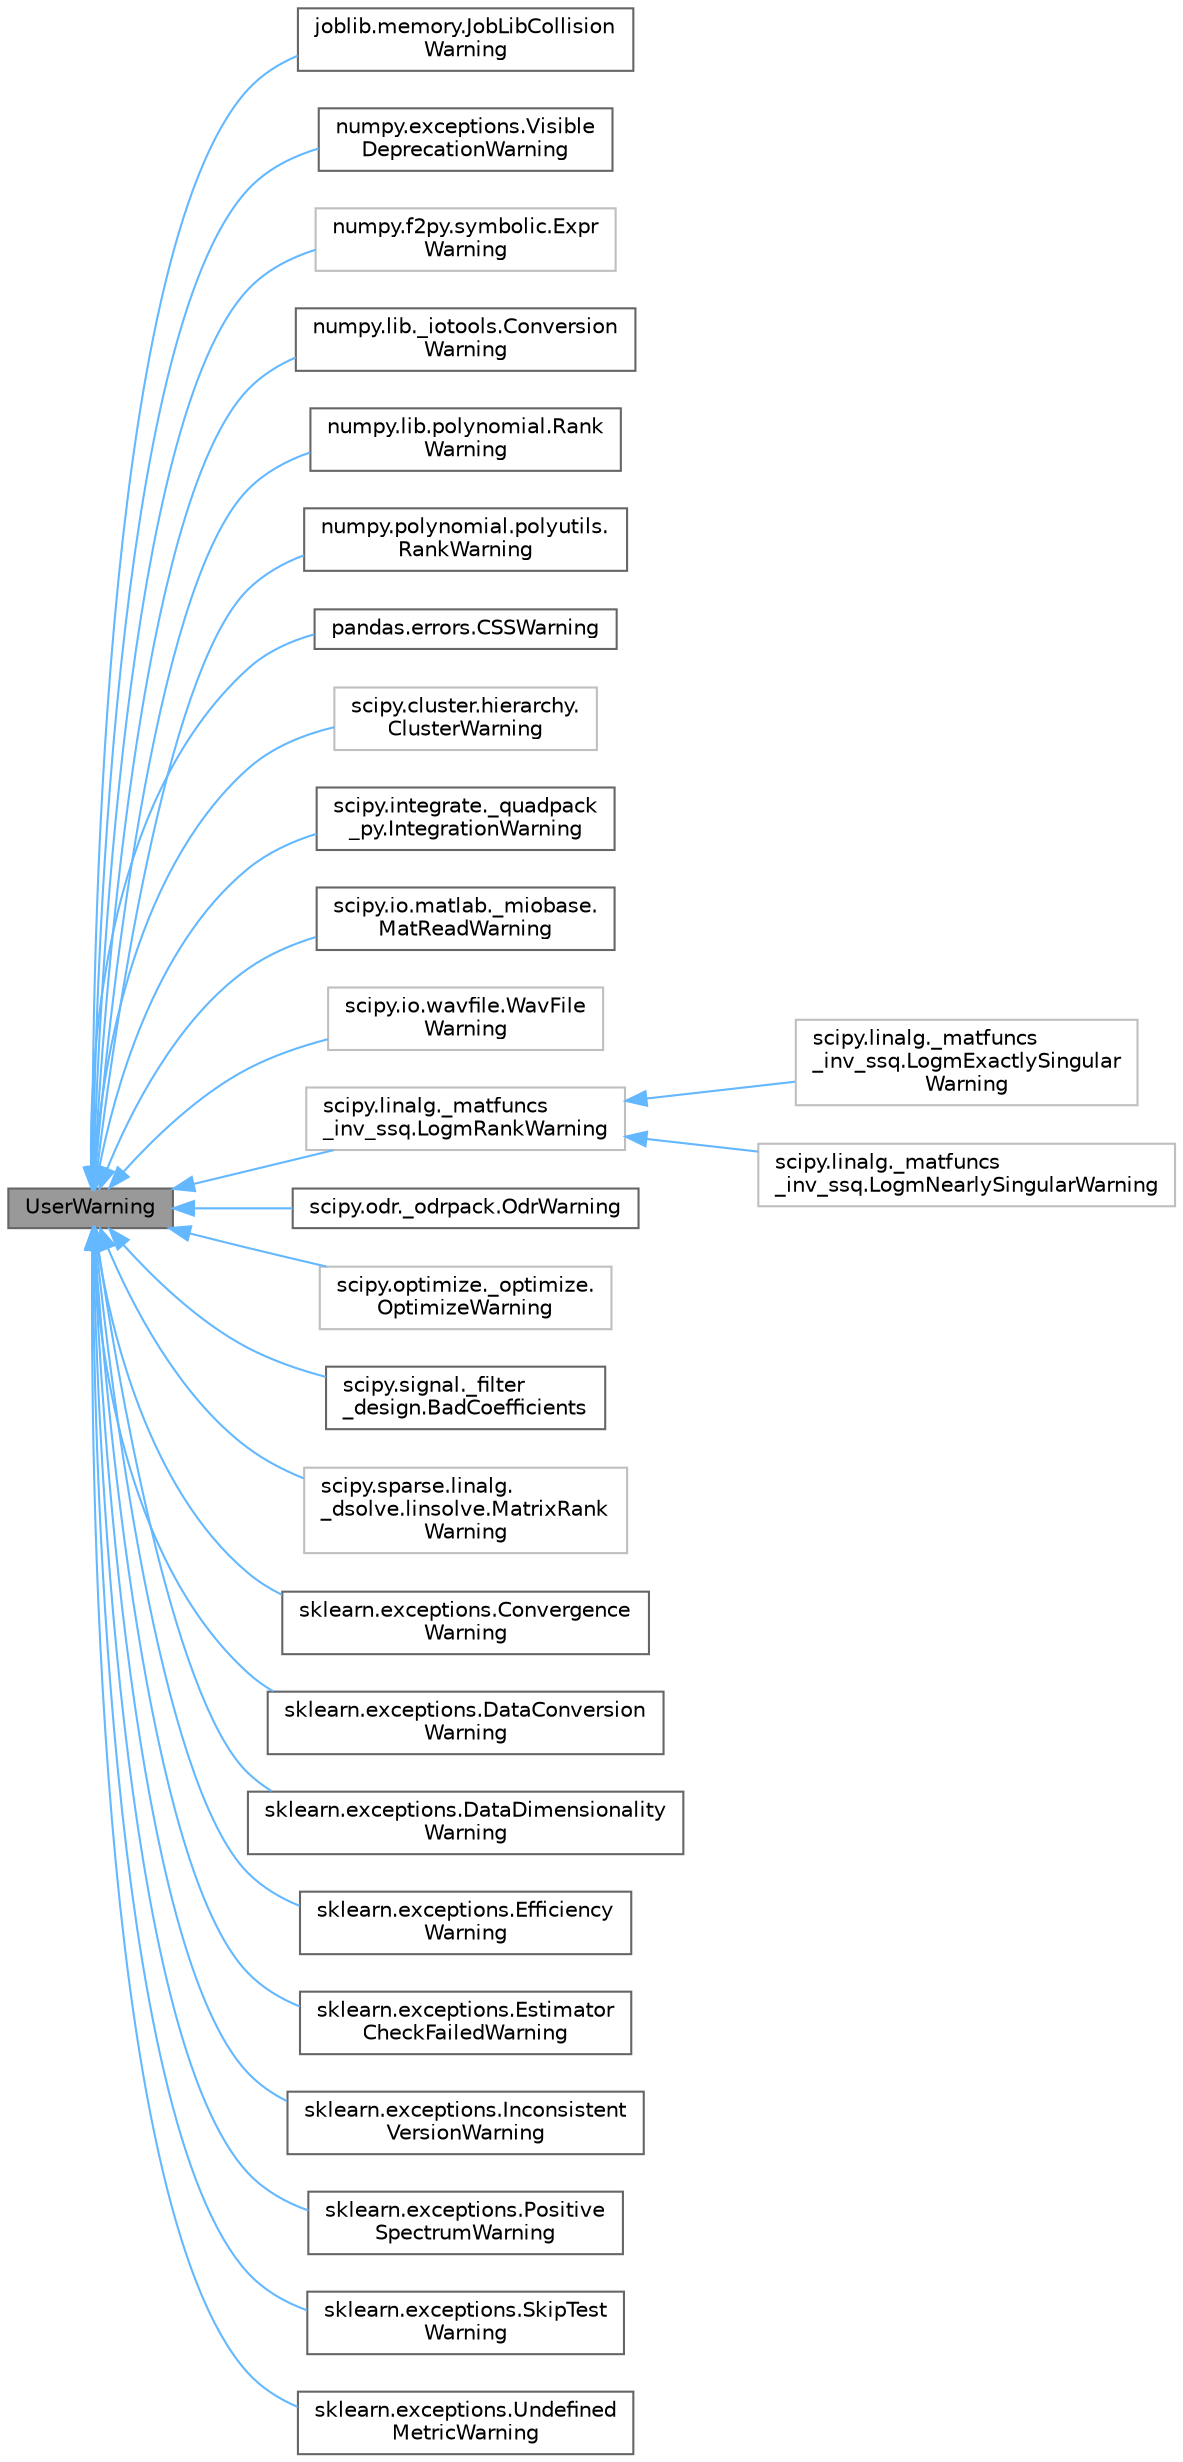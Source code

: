 digraph "UserWarning"
{
 // LATEX_PDF_SIZE
  bgcolor="transparent";
  edge [fontname=Helvetica,fontsize=10,labelfontname=Helvetica,labelfontsize=10];
  node [fontname=Helvetica,fontsize=10,shape=box,height=0.2,width=0.4];
  rankdir="LR";
  Node1 [id="Node000001",label="UserWarning",height=0.2,width=0.4,color="gray40", fillcolor="grey60", style="filled", fontcolor="black",tooltip=" "];
  Node1 -> Node2 [id="edge1_Node000001_Node000002",dir="back",color="steelblue1",style="solid",tooltip=" "];
  Node2 [id="Node000002",label="joblib.memory.JobLibCollision\lWarning",height=0.2,width=0.4,color="gray40", fillcolor="white", style="filled",URL="$d5/d6f/classjoblib_1_1memory_1_1JobLibCollisionWarning.html",tooltip=" "];
  Node1 -> Node3 [id="edge2_Node000001_Node000003",dir="back",color="steelblue1",style="solid",tooltip=" "];
  Node3 [id="Node000003",label="numpy.exceptions.Visible\lDeprecationWarning",height=0.2,width=0.4,color="gray40", fillcolor="white", style="filled",URL="$db/db4/classnumpy_1_1exceptions_1_1VisibleDeprecationWarning.html",tooltip=" "];
  Node1 -> Node4 [id="edge3_Node000001_Node000004",dir="back",color="steelblue1",style="solid",tooltip=" "];
  Node4 [id="Node000004",label="numpy.f2py.symbolic.Expr\lWarning",height=0.2,width=0.4,color="grey75", fillcolor="white", style="filled",URL="$d6/d32/classnumpy_1_1f2py_1_1symbolic_1_1ExprWarning.html",tooltip=" "];
  Node1 -> Node5 [id="edge4_Node000001_Node000005",dir="back",color="steelblue1",style="solid",tooltip=" "];
  Node5 [id="Node000005",label="numpy.lib._iotools.Conversion\lWarning",height=0.2,width=0.4,color="gray40", fillcolor="white", style="filled",URL="$d1/d53/classnumpy_1_1lib_1_1__iotools_1_1ConversionWarning.html",tooltip=" "];
  Node1 -> Node6 [id="edge5_Node000001_Node000006",dir="back",color="steelblue1",style="solid",tooltip=" "];
  Node6 [id="Node000006",label="numpy.lib.polynomial.Rank\lWarning",height=0.2,width=0.4,color="gray40", fillcolor="white", style="filled",URL="$d8/d8d/classnumpy_1_1lib_1_1polynomial_1_1RankWarning.html",tooltip=" "];
  Node1 -> Node7 [id="edge6_Node000001_Node000007",dir="back",color="steelblue1",style="solid",tooltip=" "];
  Node7 [id="Node000007",label="numpy.polynomial.polyutils.\lRankWarning",height=0.2,width=0.4,color="gray40", fillcolor="white", style="filled",URL="$db/d52/classnumpy_1_1polynomial_1_1polyutils_1_1RankWarning.html",tooltip=" "];
  Node1 -> Node8 [id="edge7_Node000001_Node000008",dir="back",color="steelblue1",style="solid",tooltip=" "];
  Node8 [id="Node000008",label="pandas.errors.CSSWarning",height=0.2,width=0.4,color="gray40", fillcolor="white", style="filled",URL="$d0/d68/classpandas_1_1errors_1_1CSSWarning.html",tooltip=" "];
  Node1 -> Node9 [id="edge8_Node000001_Node000009",dir="back",color="steelblue1",style="solid",tooltip=" "];
  Node9 [id="Node000009",label="scipy.cluster.hierarchy.\lClusterWarning",height=0.2,width=0.4,color="grey75", fillcolor="white", style="filled",URL="$d0/d54/classscipy_1_1cluster_1_1hierarchy_1_1ClusterWarning.html",tooltip=" "];
  Node1 -> Node10 [id="edge9_Node000001_Node000010",dir="back",color="steelblue1",style="solid",tooltip=" "];
  Node10 [id="Node000010",label="scipy.integrate._quadpack\l_py.IntegrationWarning",height=0.2,width=0.4,color="gray40", fillcolor="white", style="filled",URL="$dd/d9f/classscipy_1_1integrate_1_1__quadpack__py_1_1IntegrationWarning.html",tooltip=" "];
  Node1 -> Node11 [id="edge10_Node000001_Node000011",dir="back",color="steelblue1",style="solid",tooltip=" "];
  Node11 [id="Node000011",label="scipy.io.matlab._miobase.\lMatReadWarning",height=0.2,width=0.4,color="gray40", fillcolor="white", style="filled",URL="$da/db6/classscipy_1_1io_1_1matlab_1_1__miobase_1_1MatReadWarning.html",tooltip=" "];
  Node1 -> Node12 [id="edge11_Node000001_Node000012",dir="back",color="steelblue1",style="solid",tooltip=" "];
  Node12 [id="Node000012",label="scipy.io.wavfile.WavFile\lWarning",height=0.2,width=0.4,color="grey75", fillcolor="white", style="filled",URL="$d9/dfc/classscipy_1_1io_1_1wavfile_1_1WavFileWarning.html",tooltip=" "];
  Node1 -> Node13 [id="edge12_Node000001_Node000013",dir="back",color="steelblue1",style="solid",tooltip=" "];
  Node13 [id="Node000013",label="scipy.linalg._matfuncs\l_inv_ssq.LogmRankWarning",height=0.2,width=0.4,color="grey75", fillcolor="white", style="filled",URL="$da/d06/classscipy_1_1linalg_1_1__matfuncs__inv__ssq_1_1LogmRankWarning.html",tooltip=" "];
  Node13 -> Node14 [id="edge13_Node000013_Node000014",dir="back",color="steelblue1",style="solid",tooltip=" "];
  Node14 [id="Node000014",label="scipy.linalg._matfuncs\l_inv_ssq.LogmExactlySingular\lWarning",height=0.2,width=0.4,color="grey75", fillcolor="white", style="filled",URL="$d7/d6a/classscipy_1_1linalg_1_1__matfuncs__inv__ssq_1_1LogmExactlySingularWarning.html",tooltip=" "];
  Node13 -> Node15 [id="edge14_Node000013_Node000015",dir="back",color="steelblue1",style="solid",tooltip=" "];
  Node15 [id="Node000015",label="scipy.linalg._matfuncs\l_inv_ssq.LogmNearlySingularWarning",height=0.2,width=0.4,color="grey75", fillcolor="white", style="filled",URL="$db/d41/classscipy_1_1linalg_1_1__matfuncs__inv__ssq_1_1LogmNearlySingularWarning.html",tooltip=" "];
  Node1 -> Node16 [id="edge15_Node000001_Node000016",dir="back",color="steelblue1",style="solid",tooltip=" "];
  Node16 [id="Node000016",label="scipy.odr._odrpack.OdrWarning",height=0.2,width=0.4,color="gray40", fillcolor="white", style="filled",URL="$de/d11/classscipy_1_1odr_1_1__odrpack_1_1OdrWarning.html",tooltip=" "];
  Node1 -> Node17 [id="edge16_Node000001_Node000017",dir="back",color="steelblue1",style="solid",tooltip=" "];
  Node17 [id="Node000017",label="scipy.optimize._optimize.\lOptimizeWarning",height=0.2,width=0.4,color="grey75", fillcolor="white", style="filled",URL="$d8/d05/classscipy_1_1optimize_1_1__optimize_1_1OptimizeWarning.html",tooltip=" "];
  Node1 -> Node18 [id="edge17_Node000001_Node000018",dir="back",color="steelblue1",style="solid",tooltip=" "];
  Node18 [id="Node000018",label="scipy.signal._filter\l_design.BadCoefficients",height=0.2,width=0.4,color="gray40", fillcolor="white", style="filled",URL="$d1/d63/classscipy_1_1signal_1_1__filter__design_1_1BadCoefficients.html",tooltip=" "];
  Node1 -> Node19 [id="edge18_Node000001_Node000019",dir="back",color="steelblue1",style="solid",tooltip=" "];
  Node19 [id="Node000019",label="scipy.sparse.linalg.\l_dsolve.linsolve.MatrixRank\lWarning",height=0.2,width=0.4,color="grey75", fillcolor="white", style="filled",URL="$dc/dcb/classscipy_1_1sparse_1_1linalg_1_1__dsolve_1_1linsolve_1_1MatrixRankWarning.html",tooltip=" "];
  Node1 -> Node20 [id="edge19_Node000001_Node000020",dir="back",color="steelblue1",style="solid",tooltip=" "];
  Node20 [id="Node000020",label="sklearn.exceptions.Convergence\lWarning",height=0.2,width=0.4,color="gray40", fillcolor="white", style="filled",URL="$d9/d79/classsklearn_1_1exceptions_1_1ConvergenceWarning.html",tooltip=" "];
  Node1 -> Node21 [id="edge20_Node000001_Node000021",dir="back",color="steelblue1",style="solid",tooltip=" "];
  Node21 [id="Node000021",label="sklearn.exceptions.DataConversion\lWarning",height=0.2,width=0.4,color="gray40", fillcolor="white", style="filled",URL="$d3/d2c/classsklearn_1_1exceptions_1_1DataConversionWarning.html",tooltip=" "];
  Node1 -> Node22 [id="edge21_Node000001_Node000022",dir="back",color="steelblue1",style="solid",tooltip=" "];
  Node22 [id="Node000022",label="sklearn.exceptions.DataDimensionality\lWarning",height=0.2,width=0.4,color="gray40", fillcolor="white", style="filled",URL="$d7/d7d/classsklearn_1_1exceptions_1_1DataDimensionalityWarning.html",tooltip=" "];
  Node1 -> Node23 [id="edge22_Node000001_Node000023",dir="back",color="steelblue1",style="solid",tooltip=" "];
  Node23 [id="Node000023",label="sklearn.exceptions.Efficiency\lWarning",height=0.2,width=0.4,color="gray40", fillcolor="white", style="filled",URL="$d9/d19/classsklearn_1_1exceptions_1_1EfficiencyWarning.html",tooltip=" "];
  Node1 -> Node24 [id="edge23_Node000001_Node000024",dir="back",color="steelblue1",style="solid",tooltip=" "];
  Node24 [id="Node000024",label="sklearn.exceptions.Estimator\lCheckFailedWarning",height=0.2,width=0.4,color="gray40", fillcolor="white", style="filled",URL="$de/da0/classsklearn_1_1exceptions_1_1EstimatorCheckFailedWarning.html",tooltip=" "];
  Node1 -> Node25 [id="edge24_Node000001_Node000025",dir="back",color="steelblue1",style="solid",tooltip=" "];
  Node25 [id="Node000025",label="sklearn.exceptions.Inconsistent\lVersionWarning",height=0.2,width=0.4,color="gray40", fillcolor="white", style="filled",URL="$df/d34/classsklearn_1_1exceptions_1_1InconsistentVersionWarning.html",tooltip=" "];
  Node1 -> Node26 [id="edge25_Node000001_Node000026",dir="back",color="steelblue1",style="solid",tooltip=" "];
  Node26 [id="Node000026",label="sklearn.exceptions.Positive\lSpectrumWarning",height=0.2,width=0.4,color="gray40", fillcolor="white", style="filled",URL="$d1/da6/classsklearn_1_1exceptions_1_1PositiveSpectrumWarning.html",tooltip=" "];
  Node1 -> Node27 [id="edge26_Node000001_Node000027",dir="back",color="steelblue1",style="solid",tooltip=" "];
  Node27 [id="Node000027",label="sklearn.exceptions.SkipTest\lWarning",height=0.2,width=0.4,color="gray40", fillcolor="white", style="filled",URL="$dc/d23/classsklearn_1_1exceptions_1_1SkipTestWarning.html",tooltip=" "];
  Node1 -> Node28 [id="edge27_Node000001_Node000028",dir="back",color="steelblue1",style="solid",tooltip=" "];
  Node28 [id="Node000028",label="sklearn.exceptions.Undefined\lMetricWarning",height=0.2,width=0.4,color="gray40", fillcolor="white", style="filled",URL="$da/d00/classsklearn_1_1exceptions_1_1UndefinedMetricWarning.html",tooltip=" "];
}
